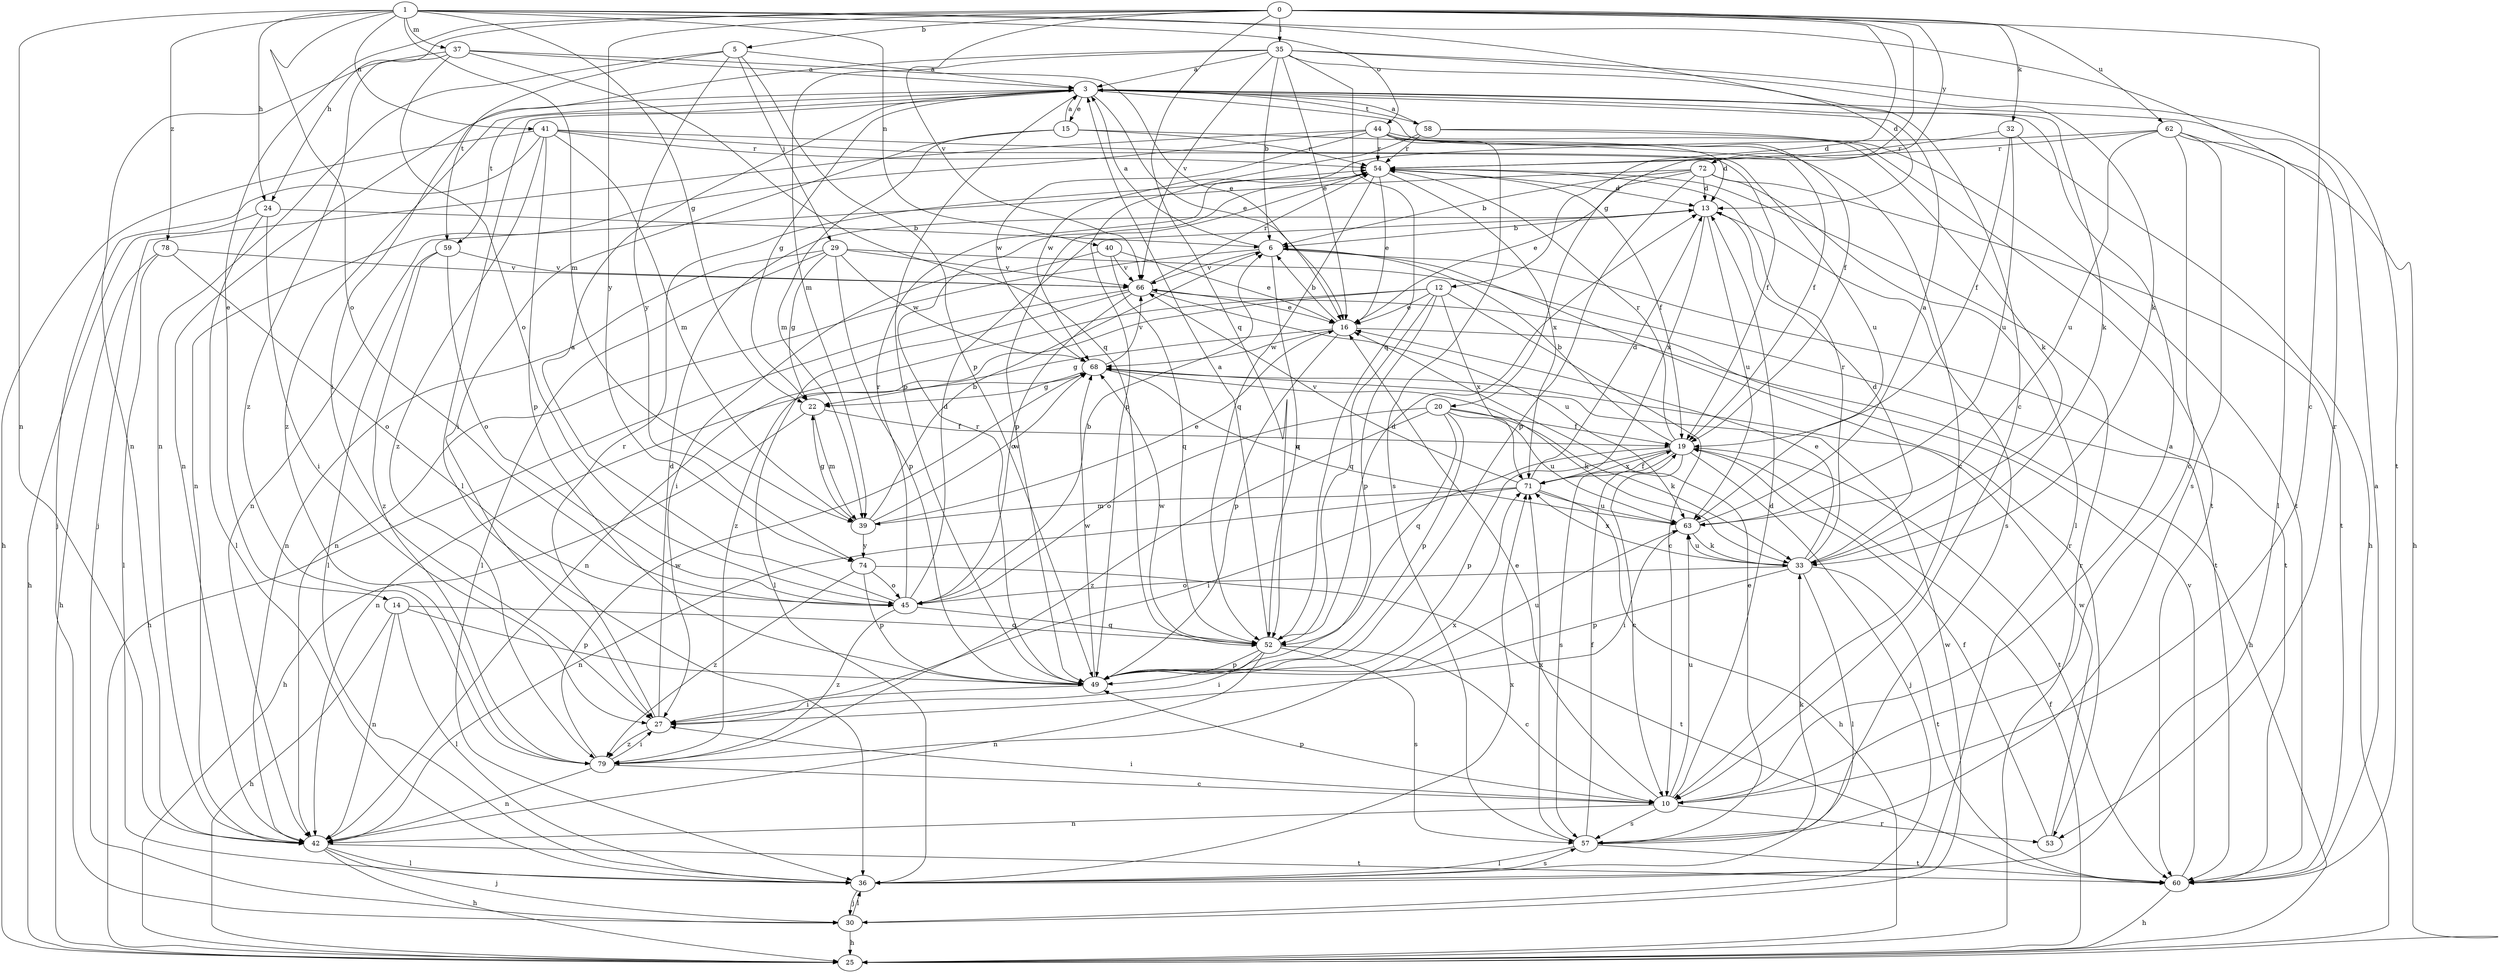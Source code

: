 strict digraph  {
0;
1;
3;
5;
6;
10;
12;
13;
14;
15;
16;
19;
20;
22;
24;
25;
27;
29;
30;
32;
33;
35;
36;
37;
39;
40;
41;
42;
44;
45;
49;
52;
53;
54;
57;
58;
59;
60;
62;
63;
66;
68;
71;
72;
74;
78;
79;
0 -> 5  [label=b];
0 -> 10  [label=c];
0 -> 12  [label=d];
0 -> 14  [label=e];
0 -> 20  [label=g];
0 -> 24  [label=h];
0 -> 32  [label=k];
0 -> 35  [label=l];
0 -> 52  [label=q];
0 -> 62  [label=u];
0 -> 66  [label=v];
0 -> 72  [label=y];
0 -> 74  [label=y];
1 -> 10  [label=c];
1 -> 22  [label=g];
1 -> 24  [label=h];
1 -> 37  [label=m];
1 -> 39  [label=m];
1 -> 40  [label=n];
1 -> 41  [label=n];
1 -> 42  [label=n];
1 -> 44  [label=o];
1 -> 45  [label=o];
1 -> 53  [label=r];
1 -> 78  [label=z];
3 -> 15  [label=e];
3 -> 16  [label=e];
3 -> 19  [label=f];
3 -> 22  [label=g];
3 -> 33  [label=k];
3 -> 36  [label=l];
3 -> 42  [label=n];
3 -> 49  [label=p];
3 -> 58  [label=t];
3 -> 59  [label=t];
3 -> 79  [label=z];
5 -> 3  [label=a];
5 -> 29  [label=j];
5 -> 42  [label=n];
5 -> 49  [label=p];
5 -> 59  [label=t];
5 -> 74  [label=y];
6 -> 3  [label=a];
6 -> 42  [label=n];
6 -> 52  [label=q];
6 -> 53  [label=r];
6 -> 60  [label=t];
6 -> 66  [label=v];
10 -> 3  [label=a];
10 -> 13  [label=d];
10 -> 16  [label=e];
10 -> 27  [label=i];
10 -> 42  [label=n];
10 -> 49  [label=p];
10 -> 53  [label=r];
10 -> 57  [label=s];
10 -> 63  [label=u];
12 -> 10  [label=c];
12 -> 16  [label=e];
12 -> 42  [label=n];
12 -> 49  [label=p];
12 -> 52  [label=q];
12 -> 71  [label=x];
12 -> 79  [label=z];
13 -> 6  [label=b];
13 -> 57  [label=s];
13 -> 63  [label=u];
13 -> 71  [label=x];
14 -> 25  [label=h];
14 -> 36  [label=l];
14 -> 42  [label=n];
14 -> 49  [label=p];
14 -> 52  [label=q];
15 -> 3  [label=a];
15 -> 19  [label=f];
15 -> 27  [label=i];
15 -> 39  [label=m];
15 -> 54  [label=r];
16 -> 6  [label=b];
16 -> 22  [label=g];
16 -> 25  [label=h];
16 -> 49  [label=p];
16 -> 68  [label=w];
19 -> 6  [label=b];
19 -> 10  [label=c];
19 -> 27  [label=i];
19 -> 30  [label=j];
19 -> 49  [label=p];
19 -> 54  [label=r];
19 -> 57  [label=s];
19 -> 60  [label=t];
19 -> 71  [label=x];
20 -> 19  [label=f];
20 -> 33  [label=k];
20 -> 45  [label=o];
20 -> 49  [label=p];
20 -> 52  [label=q];
20 -> 63  [label=u];
20 -> 79  [label=z];
22 -> 19  [label=f];
22 -> 25  [label=h];
22 -> 39  [label=m];
24 -> 6  [label=b];
24 -> 25  [label=h];
24 -> 27  [label=i];
24 -> 36  [label=l];
25 -> 19  [label=f];
25 -> 54  [label=r];
27 -> 13  [label=d];
27 -> 54  [label=r];
27 -> 79  [label=z];
29 -> 22  [label=g];
29 -> 36  [label=l];
29 -> 42  [label=n];
29 -> 49  [label=p];
29 -> 60  [label=t];
29 -> 66  [label=v];
29 -> 68  [label=w];
30 -> 25  [label=h];
30 -> 36  [label=l];
30 -> 68  [label=w];
32 -> 19  [label=f];
32 -> 25  [label=h];
32 -> 54  [label=r];
32 -> 63  [label=u];
33 -> 13  [label=d];
33 -> 16  [label=e];
33 -> 36  [label=l];
33 -> 45  [label=o];
33 -> 49  [label=p];
33 -> 54  [label=r];
33 -> 60  [label=t];
33 -> 63  [label=u];
33 -> 71  [label=x];
35 -> 3  [label=a];
35 -> 6  [label=b];
35 -> 13  [label=d];
35 -> 16  [label=e];
35 -> 27  [label=i];
35 -> 33  [label=k];
35 -> 39  [label=m];
35 -> 52  [label=q];
35 -> 60  [label=t];
35 -> 66  [label=v];
36 -> 30  [label=j];
36 -> 57  [label=s];
36 -> 71  [label=x];
37 -> 3  [label=a];
37 -> 16  [label=e];
37 -> 42  [label=n];
37 -> 45  [label=o];
37 -> 52  [label=q];
37 -> 79  [label=z];
39 -> 6  [label=b];
39 -> 16  [label=e];
39 -> 22  [label=g];
39 -> 68  [label=w];
39 -> 74  [label=y];
40 -> 16  [label=e];
40 -> 27  [label=i];
40 -> 52  [label=q];
40 -> 66  [label=v];
41 -> 19  [label=f];
41 -> 25  [label=h];
41 -> 30  [label=j];
41 -> 39  [label=m];
41 -> 49  [label=p];
41 -> 54  [label=r];
41 -> 63  [label=u];
41 -> 79  [label=z];
42 -> 25  [label=h];
42 -> 30  [label=j];
42 -> 36  [label=l];
42 -> 60  [label=t];
44 -> 10  [label=c];
44 -> 13  [label=d];
44 -> 30  [label=j];
44 -> 42  [label=n];
44 -> 54  [label=r];
44 -> 57  [label=s];
44 -> 60  [label=t];
44 -> 68  [label=w];
45 -> 3  [label=a];
45 -> 6  [label=b];
45 -> 13  [label=d];
45 -> 52  [label=q];
45 -> 54  [label=r];
45 -> 79  [label=z];
49 -> 27  [label=i];
49 -> 54  [label=r];
49 -> 63  [label=u];
49 -> 68  [label=w];
52 -> 3  [label=a];
52 -> 10  [label=c];
52 -> 13  [label=d];
52 -> 27  [label=i];
52 -> 42  [label=n];
52 -> 49  [label=p];
52 -> 57  [label=s];
52 -> 68  [label=w];
53 -> 19  [label=f];
53 -> 68  [label=w];
54 -> 13  [label=d];
54 -> 16  [label=e];
54 -> 19  [label=f];
54 -> 49  [label=p];
54 -> 52  [label=q];
54 -> 71  [label=x];
57 -> 16  [label=e];
57 -> 19  [label=f];
57 -> 33  [label=k];
57 -> 36  [label=l];
57 -> 60  [label=t];
57 -> 71  [label=x];
58 -> 3  [label=a];
58 -> 33  [label=k];
58 -> 49  [label=p];
58 -> 54  [label=r];
58 -> 60  [label=t];
59 -> 36  [label=l];
59 -> 45  [label=o];
59 -> 66  [label=v];
59 -> 79  [label=z];
60 -> 3  [label=a];
60 -> 25  [label=h];
60 -> 66  [label=v];
62 -> 10  [label=c];
62 -> 25  [label=h];
62 -> 36  [label=l];
62 -> 54  [label=r];
62 -> 57  [label=s];
62 -> 63  [label=u];
62 -> 68  [label=w];
63 -> 3  [label=a];
63 -> 27  [label=i];
63 -> 33  [label=k];
66 -> 16  [label=e];
66 -> 25  [label=h];
66 -> 36  [label=l];
66 -> 45  [label=o];
66 -> 54  [label=r];
66 -> 63  [label=u];
68 -> 22  [label=g];
68 -> 33  [label=k];
68 -> 42  [label=n];
68 -> 63  [label=u];
68 -> 66  [label=v];
71 -> 13  [label=d];
71 -> 19  [label=f];
71 -> 25  [label=h];
71 -> 39  [label=m];
71 -> 42  [label=n];
71 -> 63  [label=u];
71 -> 66  [label=v];
72 -> 6  [label=b];
72 -> 13  [label=d];
72 -> 16  [label=e];
72 -> 36  [label=l];
72 -> 42  [label=n];
72 -> 49  [label=p];
72 -> 60  [label=t];
74 -> 45  [label=o];
74 -> 49  [label=p];
74 -> 60  [label=t];
74 -> 79  [label=z];
78 -> 25  [label=h];
78 -> 36  [label=l];
78 -> 45  [label=o];
78 -> 66  [label=v];
79 -> 10  [label=c];
79 -> 27  [label=i];
79 -> 42  [label=n];
79 -> 68  [label=w];
79 -> 71  [label=x];
}

